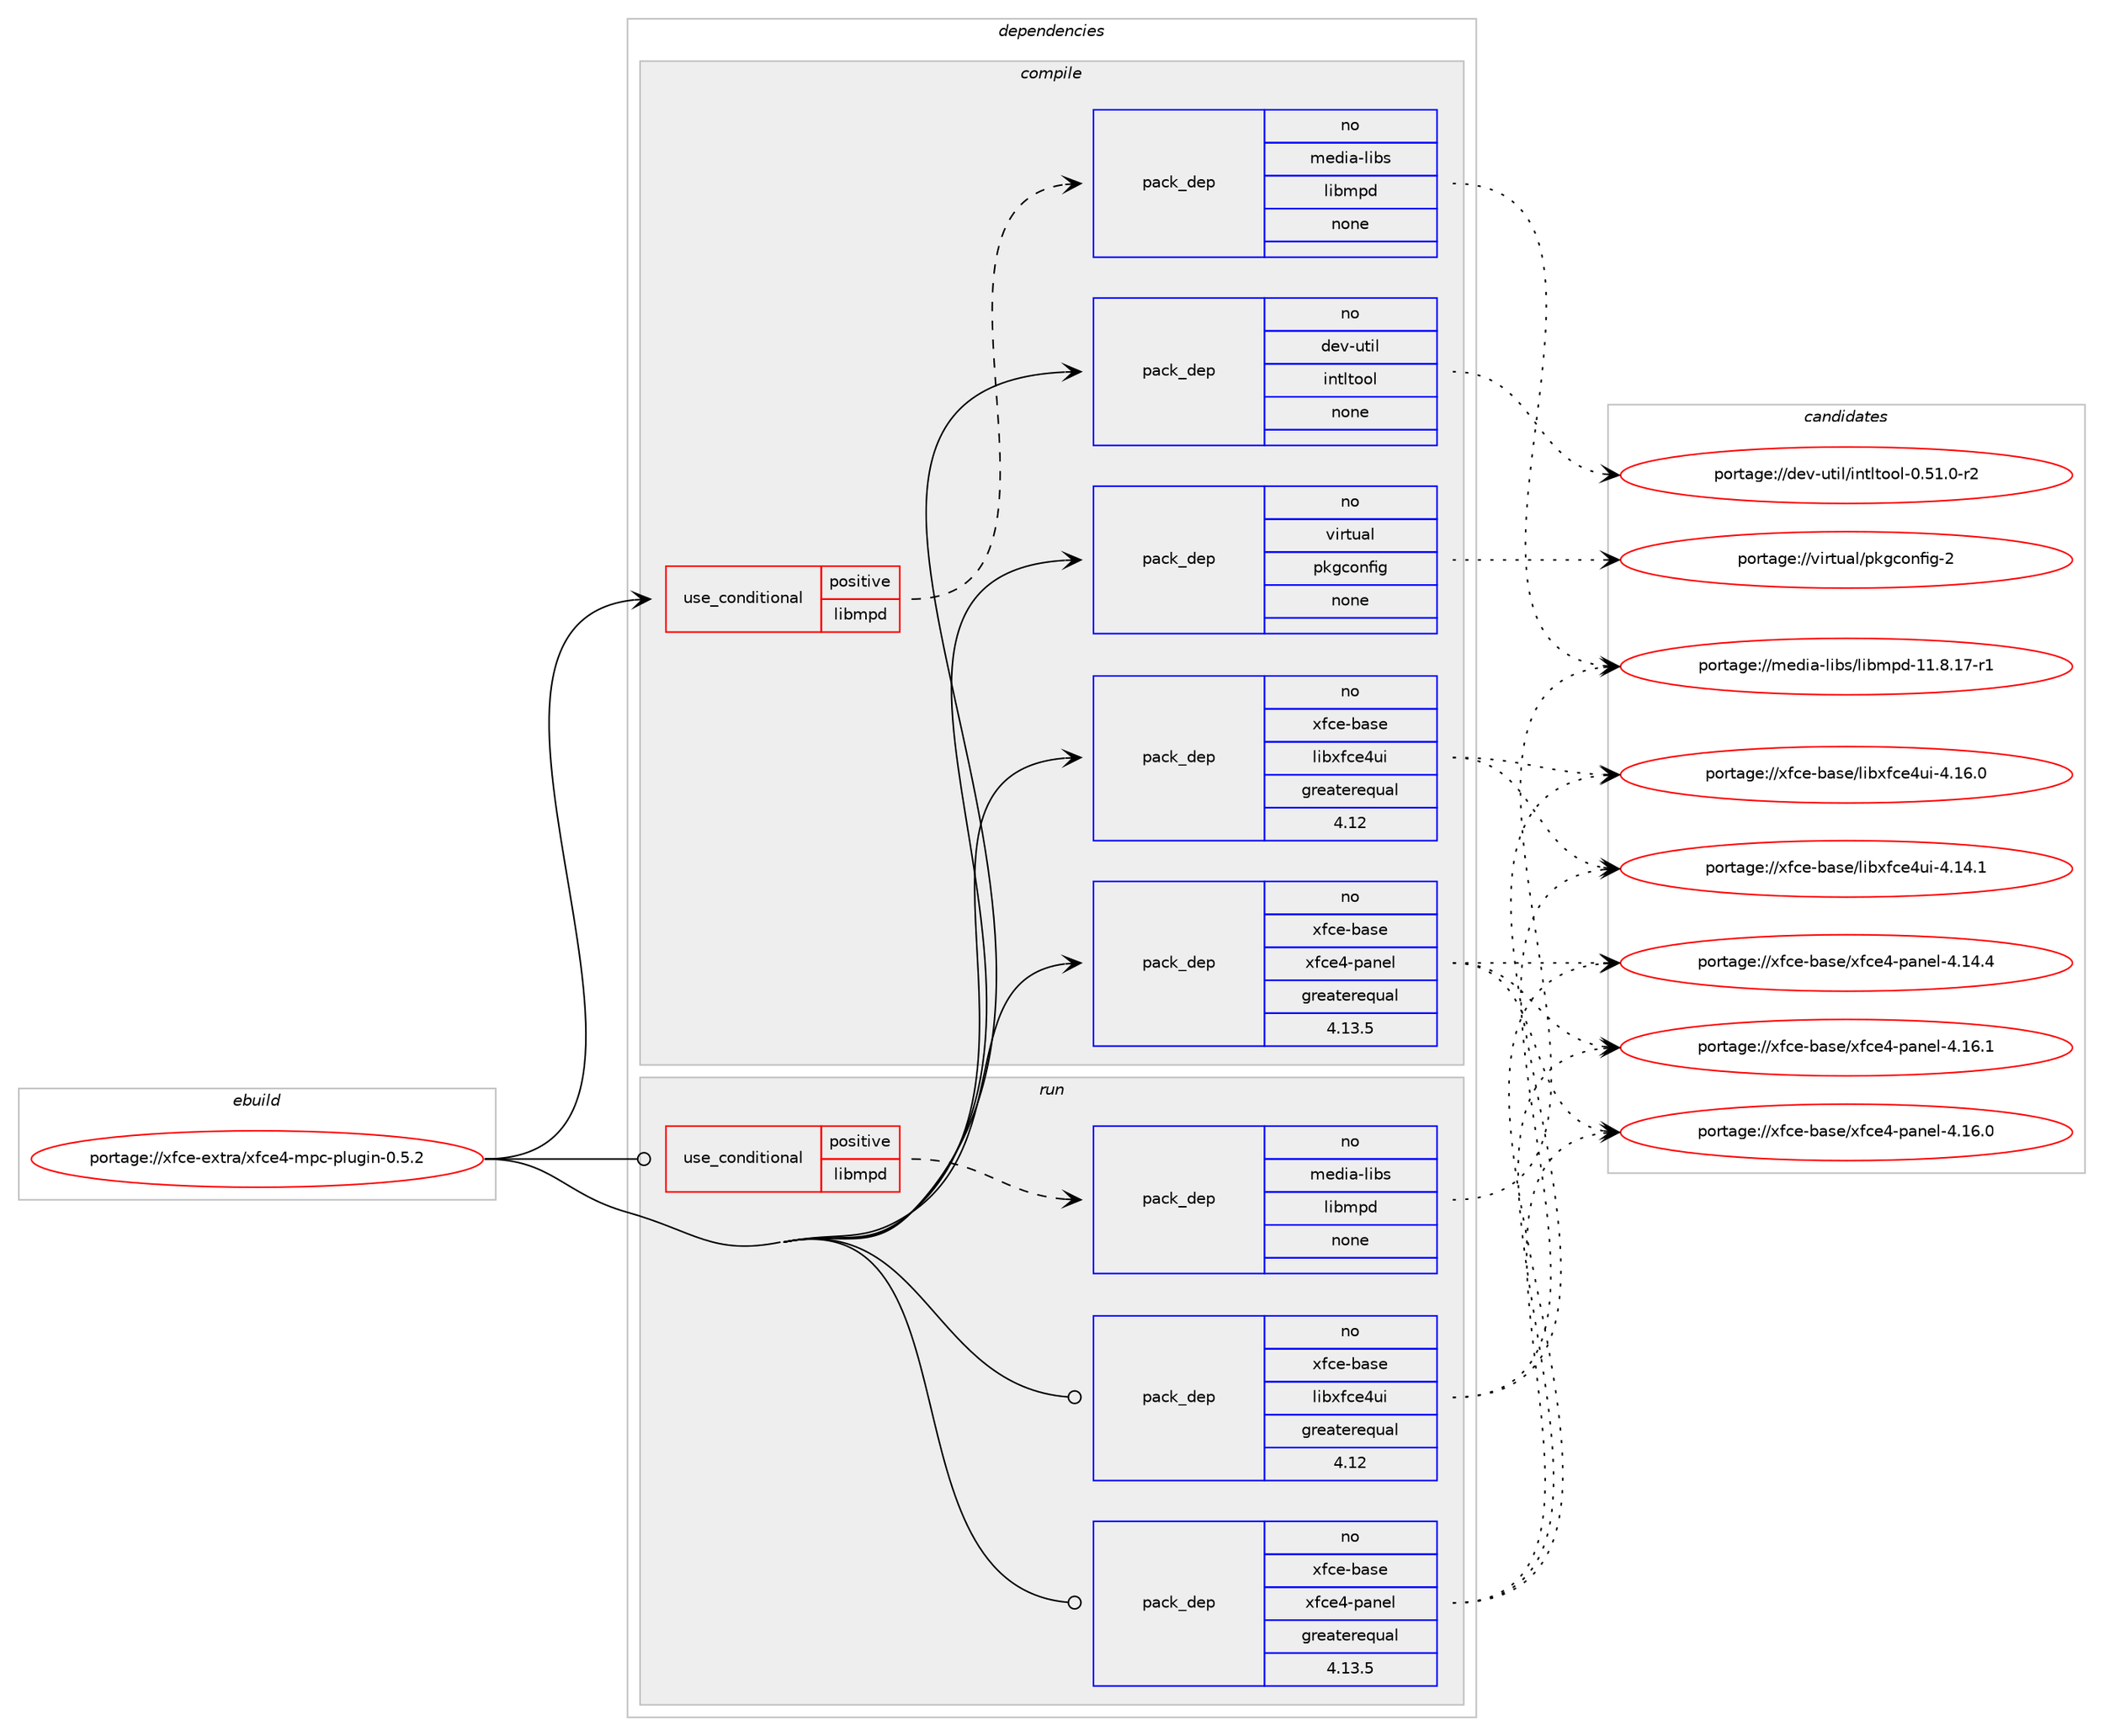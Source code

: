 digraph prolog {

# *************
# Graph options
# *************

newrank=true;
concentrate=true;
compound=true;
graph [rankdir=LR,fontname=Helvetica,fontsize=10,ranksep=1.5];#, ranksep=2.5, nodesep=0.2];
edge  [arrowhead=vee];
node  [fontname=Helvetica,fontsize=10];

# **********
# The ebuild
# **********

subgraph cluster_leftcol {
color=gray;
rank=same;
label=<<i>ebuild</i>>;
id [label="portage://xfce-extra/xfce4-mpc-plugin-0.5.2", color=red, width=4, href="../xfce-extra/xfce4-mpc-plugin-0.5.2.svg"];
}

# ****************
# The dependencies
# ****************

subgraph cluster_midcol {
color=gray;
label=<<i>dependencies</i>>;
subgraph cluster_compile {
fillcolor="#eeeeee";
style=filled;
label=<<i>compile</i>>;
subgraph cond13 {
dependency228 [label=<<TABLE BORDER="0" CELLBORDER="1" CELLSPACING="0" CELLPADDING="4"><TR><TD ROWSPAN="3" CELLPADDING="10">use_conditional</TD></TR><TR><TD>positive</TD></TR><TR><TD>libmpd</TD></TR></TABLE>>, shape=none, color=red];
subgraph pack215 {
dependency229 [label=<<TABLE BORDER="0" CELLBORDER="1" CELLSPACING="0" CELLPADDING="4" WIDTH="220"><TR><TD ROWSPAN="6" CELLPADDING="30">pack_dep</TD></TR><TR><TD WIDTH="110">no</TD></TR><TR><TD>media-libs</TD></TR><TR><TD>libmpd</TD></TR><TR><TD>none</TD></TR><TR><TD></TD></TR></TABLE>>, shape=none, color=blue];
}
dependency228:e -> dependency229:w [weight=20,style="dashed",arrowhead="vee"];
}
id:e -> dependency228:w [weight=20,style="solid",arrowhead="vee"];
subgraph pack216 {
dependency230 [label=<<TABLE BORDER="0" CELLBORDER="1" CELLSPACING="0" CELLPADDING="4" WIDTH="220"><TR><TD ROWSPAN="6" CELLPADDING="30">pack_dep</TD></TR><TR><TD WIDTH="110">no</TD></TR><TR><TD>dev-util</TD></TR><TR><TD>intltool</TD></TR><TR><TD>none</TD></TR><TR><TD></TD></TR></TABLE>>, shape=none, color=blue];
}
id:e -> dependency230:w [weight=20,style="solid",arrowhead="vee"];
subgraph pack217 {
dependency231 [label=<<TABLE BORDER="0" CELLBORDER="1" CELLSPACING="0" CELLPADDING="4" WIDTH="220"><TR><TD ROWSPAN="6" CELLPADDING="30">pack_dep</TD></TR><TR><TD WIDTH="110">no</TD></TR><TR><TD>virtual</TD></TR><TR><TD>pkgconfig</TD></TR><TR><TD>none</TD></TR><TR><TD></TD></TR></TABLE>>, shape=none, color=blue];
}
id:e -> dependency231:w [weight=20,style="solid",arrowhead="vee"];
subgraph pack218 {
dependency232 [label=<<TABLE BORDER="0" CELLBORDER="1" CELLSPACING="0" CELLPADDING="4" WIDTH="220"><TR><TD ROWSPAN="6" CELLPADDING="30">pack_dep</TD></TR><TR><TD WIDTH="110">no</TD></TR><TR><TD>xfce-base</TD></TR><TR><TD>libxfce4ui</TD></TR><TR><TD>greaterequal</TD></TR><TR><TD>4.12</TD></TR></TABLE>>, shape=none, color=blue];
}
id:e -> dependency232:w [weight=20,style="solid",arrowhead="vee"];
subgraph pack219 {
dependency233 [label=<<TABLE BORDER="0" CELLBORDER="1" CELLSPACING="0" CELLPADDING="4" WIDTH="220"><TR><TD ROWSPAN="6" CELLPADDING="30">pack_dep</TD></TR><TR><TD WIDTH="110">no</TD></TR><TR><TD>xfce-base</TD></TR><TR><TD>xfce4-panel</TD></TR><TR><TD>greaterequal</TD></TR><TR><TD>4.13.5</TD></TR></TABLE>>, shape=none, color=blue];
}
id:e -> dependency233:w [weight=20,style="solid",arrowhead="vee"];
}
subgraph cluster_compileandrun {
fillcolor="#eeeeee";
style=filled;
label=<<i>compile and run</i>>;
}
subgraph cluster_run {
fillcolor="#eeeeee";
style=filled;
label=<<i>run</i>>;
subgraph cond14 {
dependency234 [label=<<TABLE BORDER="0" CELLBORDER="1" CELLSPACING="0" CELLPADDING="4"><TR><TD ROWSPAN="3" CELLPADDING="10">use_conditional</TD></TR><TR><TD>positive</TD></TR><TR><TD>libmpd</TD></TR></TABLE>>, shape=none, color=red];
subgraph pack220 {
dependency235 [label=<<TABLE BORDER="0" CELLBORDER="1" CELLSPACING="0" CELLPADDING="4" WIDTH="220"><TR><TD ROWSPAN="6" CELLPADDING="30">pack_dep</TD></TR><TR><TD WIDTH="110">no</TD></TR><TR><TD>media-libs</TD></TR><TR><TD>libmpd</TD></TR><TR><TD>none</TD></TR><TR><TD></TD></TR></TABLE>>, shape=none, color=blue];
}
dependency234:e -> dependency235:w [weight=20,style="dashed",arrowhead="vee"];
}
id:e -> dependency234:w [weight=20,style="solid",arrowhead="odot"];
subgraph pack221 {
dependency236 [label=<<TABLE BORDER="0" CELLBORDER="1" CELLSPACING="0" CELLPADDING="4" WIDTH="220"><TR><TD ROWSPAN="6" CELLPADDING="30">pack_dep</TD></TR><TR><TD WIDTH="110">no</TD></TR><TR><TD>xfce-base</TD></TR><TR><TD>libxfce4ui</TD></TR><TR><TD>greaterequal</TD></TR><TR><TD>4.12</TD></TR></TABLE>>, shape=none, color=blue];
}
id:e -> dependency236:w [weight=20,style="solid",arrowhead="odot"];
subgraph pack222 {
dependency237 [label=<<TABLE BORDER="0" CELLBORDER="1" CELLSPACING="0" CELLPADDING="4" WIDTH="220"><TR><TD ROWSPAN="6" CELLPADDING="30">pack_dep</TD></TR><TR><TD WIDTH="110">no</TD></TR><TR><TD>xfce-base</TD></TR><TR><TD>xfce4-panel</TD></TR><TR><TD>greaterequal</TD></TR><TR><TD>4.13.5</TD></TR></TABLE>>, shape=none, color=blue];
}
id:e -> dependency237:w [weight=20,style="solid",arrowhead="odot"];
}
}

# **************
# The candidates
# **************

subgraph cluster_choices {
rank=same;
color=gray;
label=<<i>candidates</i>>;

subgraph choice215 {
color=black;
nodesep=1;
choice109101100105974510810598115471081059810911210045494946564649554511449 [label="portage://media-libs/libmpd-11.8.17-r1", color=red, width=4,href="../media-libs/libmpd-11.8.17-r1.svg"];
dependency229:e -> choice109101100105974510810598115471081059810911210045494946564649554511449:w [style=dotted,weight="100"];
}
subgraph choice216 {
color=black;
nodesep=1;
choice1001011184511711610510847105110116108116111111108454846534946484511450 [label="portage://dev-util/intltool-0.51.0-r2", color=red, width=4,href="../dev-util/intltool-0.51.0-r2.svg"];
dependency230:e -> choice1001011184511711610510847105110116108116111111108454846534946484511450:w [style=dotted,weight="100"];
}
subgraph choice217 {
color=black;
nodesep=1;
choice1181051141161179710847112107103991111101021051034550 [label="portage://virtual/pkgconfig-2", color=red, width=4,href="../virtual/pkgconfig-2.svg"];
dependency231:e -> choice1181051141161179710847112107103991111101021051034550:w [style=dotted,weight="100"];
}
subgraph choice218 {
color=black;
nodesep=1;
choice120102991014598971151014710810598120102991015211710545524649544648 [label="portage://xfce-base/libxfce4ui-4.16.0", color=red, width=4,href="../xfce-base/libxfce4ui-4.16.0.svg"];
choice120102991014598971151014710810598120102991015211710545524649524649 [label="portage://xfce-base/libxfce4ui-4.14.1", color=red, width=4,href="../xfce-base/libxfce4ui-4.14.1.svg"];
dependency232:e -> choice120102991014598971151014710810598120102991015211710545524649544648:w [style=dotted,weight="100"];
dependency232:e -> choice120102991014598971151014710810598120102991015211710545524649524649:w [style=dotted,weight="100"];
}
subgraph choice219 {
color=black;
nodesep=1;
choice12010299101459897115101471201029910152451129711010110845524649544649 [label="portage://xfce-base/xfce4-panel-4.16.1", color=red, width=4,href="../xfce-base/xfce4-panel-4.16.1.svg"];
choice12010299101459897115101471201029910152451129711010110845524649544648 [label="portage://xfce-base/xfce4-panel-4.16.0", color=red, width=4,href="../xfce-base/xfce4-panel-4.16.0.svg"];
choice12010299101459897115101471201029910152451129711010110845524649524652 [label="portage://xfce-base/xfce4-panel-4.14.4", color=red, width=4,href="../xfce-base/xfce4-panel-4.14.4.svg"];
dependency233:e -> choice12010299101459897115101471201029910152451129711010110845524649544649:w [style=dotted,weight="100"];
dependency233:e -> choice12010299101459897115101471201029910152451129711010110845524649544648:w [style=dotted,weight="100"];
dependency233:e -> choice12010299101459897115101471201029910152451129711010110845524649524652:w [style=dotted,weight="100"];
}
subgraph choice220 {
color=black;
nodesep=1;
choice109101100105974510810598115471081059810911210045494946564649554511449 [label="portage://media-libs/libmpd-11.8.17-r1", color=red, width=4,href="../media-libs/libmpd-11.8.17-r1.svg"];
dependency235:e -> choice109101100105974510810598115471081059810911210045494946564649554511449:w [style=dotted,weight="100"];
}
subgraph choice221 {
color=black;
nodesep=1;
choice120102991014598971151014710810598120102991015211710545524649544648 [label="portage://xfce-base/libxfce4ui-4.16.0", color=red, width=4,href="../xfce-base/libxfce4ui-4.16.0.svg"];
choice120102991014598971151014710810598120102991015211710545524649524649 [label="portage://xfce-base/libxfce4ui-4.14.1", color=red, width=4,href="../xfce-base/libxfce4ui-4.14.1.svg"];
dependency236:e -> choice120102991014598971151014710810598120102991015211710545524649544648:w [style=dotted,weight="100"];
dependency236:e -> choice120102991014598971151014710810598120102991015211710545524649524649:w [style=dotted,weight="100"];
}
subgraph choice222 {
color=black;
nodesep=1;
choice12010299101459897115101471201029910152451129711010110845524649544649 [label="portage://xfce-base/xfce4-panel-4.16.1", color=red, width=4,href="../xfce-base/xfce4-panel-4.16.1.svg"];
choice12010299101459897115101471201029910152451129711010110845524649544648 [label="portage://xfce-base/xfce4-panel-4.16.0", color=red, width=4,href="../xfce-base/xfce4-panel-4.16.0.svg"];
choice12010299101459897115101471201029910152451129711010110845524649524652 [label="portage://xfce-base/xfce4-panel-4.14.4", color=red, width=4,href="../xfce-base/xfce4-panel-4.14.4.svg"];
dependency237:e -> choice12010299101459897115101471201029910152451129711010110845524649544649:w [style=dotted,weight="100"];
dependency237:e -> choice12010299101459897115101471201029910152451129711010110845524649544648:w [style=dotted,weight="100"];
dependency237:e -> choice12010299101459897115101471201029910152451129711010110845524649524652:w [style=dotted,weight="100"];
}
}

}
